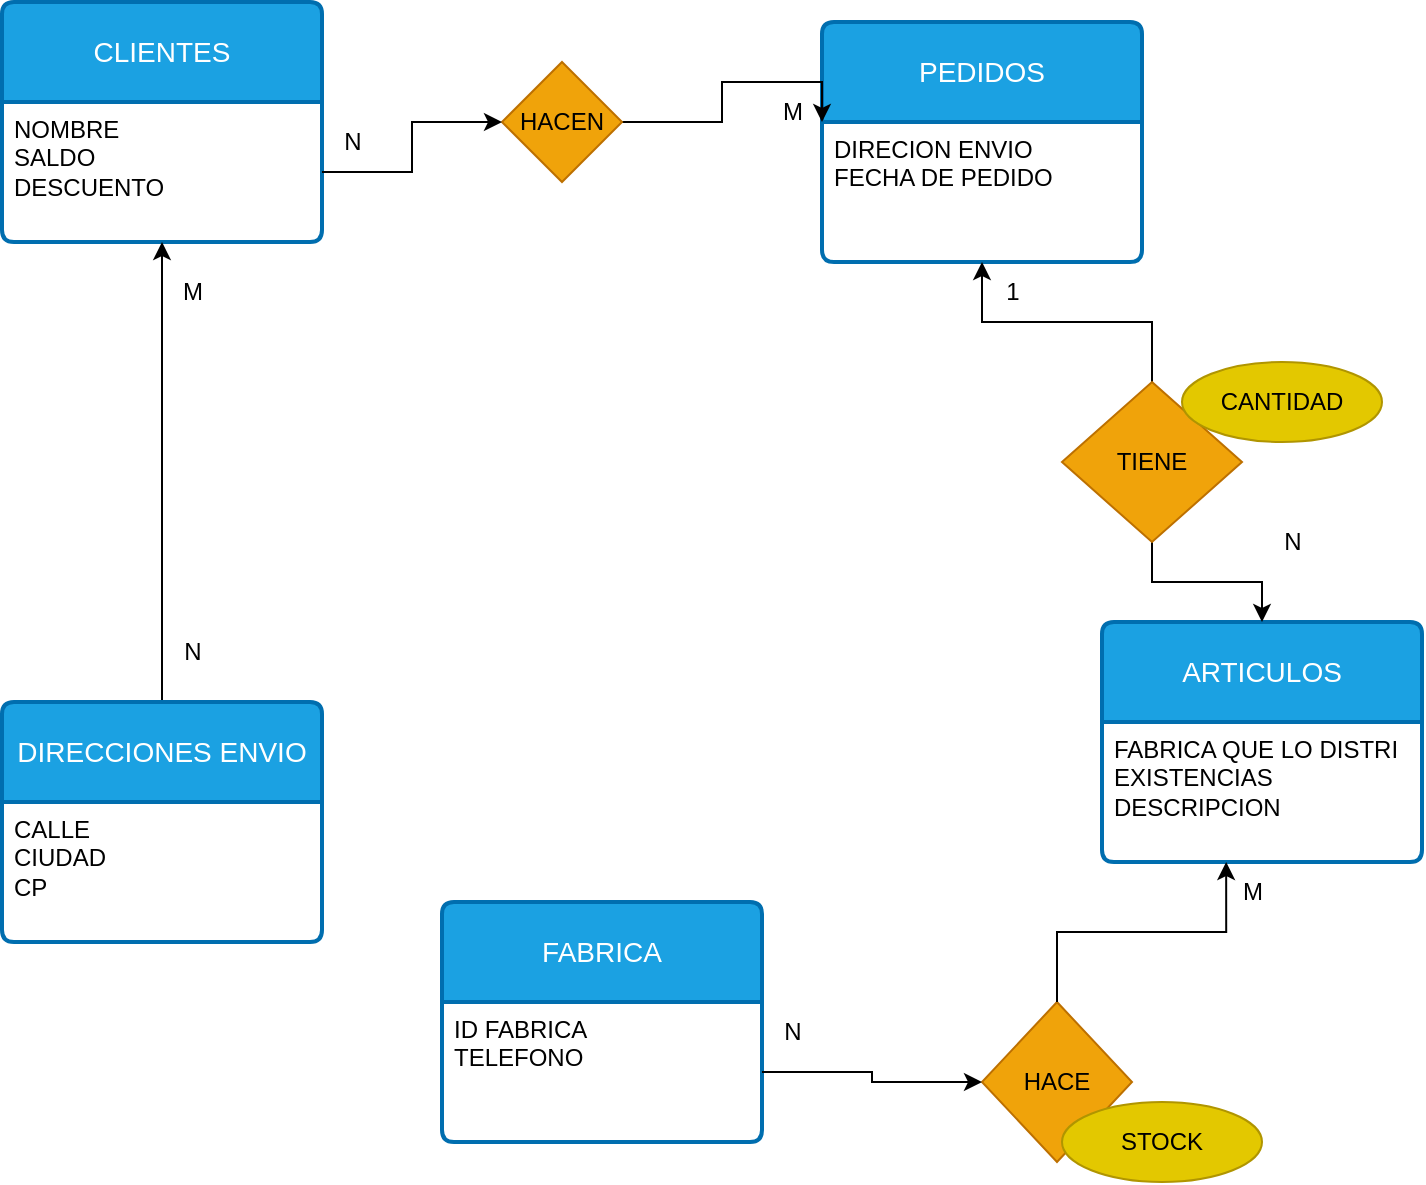 <mxfile version="28.2.5">
  <diagram name="Página-1" id="Ufc4-Xqv4lJa3NVQfzaw">
    <mxGraphModel dx="723" dy="755" grid="1" gridSize="10" guides="1" tooltips="1" connect="1" arrows="1" fold="1" page="1" pageScale="1" pageWidth="827" pageHeight="1169" math="0" shadow="0">
      <root>
        <mxCell id="0" />
        <mxCell id="1" parent="0" />
        <mxCell id="a-7lwsuByqQ0HPVXCKsS-1" value="CLIENTES" style="swimlane;childLayout=stackLayout;horizontal=1;startSize=50;horizontalStack=0;rounded=1;fontSize=14;fontStyle=0;strokeWidth=2;resizeParent=0;resizeLast=1;shadow=0;dashed=0;align=center;arcSize=4;whiteSpace=wrap;html=1;fillColor=#1ba1e2;fontColor=#ffffff;strokeColor=#006EAF;" vertex="1" parent="1">
          <mxGeometry x="50" y="30" width="160" height="120" as="geometry" />
        </mxCell>
        <mxCell id="a-7lwsuByqQ0HPVXCKsS-2" value="&lt;div&gt;NOMBRE&lt;/div&gt;&lt;div&gt;SALDO&lt;/div&gt;&lt;div&gt;DESCUENTO&lt;/div&gt;" style="align=left;strokeColor=none;fillColor=none;spacingLeft=4;spacingRight=4;fontSize=12;verticalAlign=top;resizable=0;rotatable=0;part=1;html=1;whiteSpace=wrap;" vertex="1" parent="a-7lwsuByqQ0HPVXCKsS-1">
          <mxGeometry y="50" width="160" height="70" as="geometry" />
        </mxCell>
        <mxCell id="a-7lwsuByqQ0HPVXCKsS-3" value="ARTICULOS" style="swimlane;childLayout=stackLayout;horizontal=1;startSize=50;horizontalStack=0;rounded=1;fontSize=14;fontStyle=0;strokeWidth=2;resizeParent=0;resizeLast=1;shadow=0;dashed=0;align=center;arcSize=4;whiteSpace=wrap;html=1;fillColor=#1ba1e2;fontColor=#ffffff;strokeColor=#006EAF;" vertex="1" parent="1">
          <mxGeometry x="600" y="340" width="160" height="120" as="geometry" />
        </mxCell>
        <mxCell id="a-7lwsuByqQ0HPVXCKsS-4" value="&lt;div&gt;FABRICA QUE LO DISTRI&lt;/div&gt;&lt;div&gt;EXISTENCIAS&lt;/div&gt;&lt;div&gt;DESCRIPCION&lt;/div&gt;" style="align=left;strokeColor=none;fillColor=none;spacingLeft=4;spacingRight=4;fontSize=12;verticalAlign=top;resizable=0;rotatable=0;part=1;html=1;whiteSpace=wrap;" vertex="1" parent="a-7lwsuByqQ0HPVXCKsS-3">
          <mxGeometry y="50" width="160" height="70" as="geometry" />
        </mxCell>
        <mxCell id="a-7lwsuByqQ0HPVXCKsS-5" value="PEDIDOS" style="swimlane;childLayout=stackLayout;horizontal=1;startSize=50;horizontalStack=0;rounded=1;fontSize=14;fontStyle=0;strokeWidth=2;resizeParent=0;resizeLast=1;shadow=0;dashed=0;align=center;arcSize=4;whiteSpace=wrap;html=1;fillColor=#1ba1e2;fontColor=#ffffff;strokeColor=#006EAF;" vertex="1" parent="1">
          <mxGeometry x="460" y="40" width="160" height="120" as="geometry" />
        </mxCell>
        <mxCell id="a-7lwsuByqQ0HPVXCKsS-6" value="&lt;div&gt;DIRECION ENVIO&lt;/div&gt;&lt;div&gt;FECHA DE PEDIDO&lt;/div&gt;" style="align=left;strokeColor=none;fillColor=none;spacingLeft=4;spacingRight=4;fontSize=12;verticalAlign=top;resizable=0;rotatable=0;part=1;html=1;whiteSpace=wrap;" vertex="1" parent="a-7lwsuByqQ0HPVXCKsS-5">
          <mxGeometry y="50" width="160" height="70" as="geometry" />
        </mxCell>
        <mxCell id="a-7lwsuByqQ0HPVXCKsS-9" style="edgeStyle=orthogonalEdgeStyle;rounded=0;orthogonalLoop=1;jettySize=auto;html=1;entryX=0.5;entryY=1;entryDx=0;entryDy=0;" edge="1" parent="1" source="a-7lwsuByqQ0HPVXCKsS-7" target="a-7lwsuByqQ0HPVXCKsS-1">
          <mxGeometry relative="1" as="geometry" />
        </mxCell>
        <mxCell id="a-7lwsuByqQ0HPVXCKsS-7" value="DIRECCIONES ENVIO" style="swimlane;childLayout=stackLayout;horizontal=1;startSize=50;horizontalStack=0;rounded=1;fontSize=14;fontStyle=0;strokeWidth=2;resizeParent=0;resizeLast=1;shadow=0;dashed=0;align=center;arcSize=4;whiteSpace=wrap;html=1;fillColor=#1ba1e2;fontColor=#ffffff;strokeColor=#006EAF;" vertex="1" parent="1">
          <mxGeometry x="50" y="380" width="160" height="120" as="geometry" />
        </mxCell>
        <mxCell id="a-7lwsuByqQ0HPVXCKsS-8" value="&lt;div&gt;CALLE&lt;/div&gt;&lt;div&gt;CIUDAD&lt;/div&gt;&lt;div&gt;CP&lt;/div&gt;" style="align=left;strokeColor=none;fillColor=none;spacingLeft=4;spacingRight=4;fontSize=12;verticalAlign=top;resizable=0;rotatable=0;part=1;html=1;whiteSpace=wrap;" vertex="1" parent="a-7lwsuByqQ0HPVXCKsS-7">
          <mxGeometry y="50" width="160" height="70" as="geometry" />
        </mxCell>
        <mxCell id="a-7lwsuByqQ0HPVXCKsS-10" value="M" style="text;html=1;align=center;verticalAlign=middle;resizable=0;points=[];autosize=1;strokeColor=none;fillColor=none;" vertex="1" parent="1">
          <mxGeometry x="130" y="160" width="30" height="30" as="geometry" />
        </mxCell>
        <mxCell id="a-7lwsuByqQ0HPVXCKsS-11" value="N" style="text;html=1;align=center;verticalAlign=middle;resizable=0;points=[];autosize=1;strokeColor=none;fillColor=none;" vertex="1" parent="1">
          <mxGeometry x="130" y="340" width="30" height="30" as="geometry" />
        </mxCell>
        <mxCell id="a-7lwsuByqQ0HPVXCKsS-13" style="edgeStyle=orthogonalEdgeStyle;rounded=0;orthogonalLoop=1;jettySize=auto;html=1;entryX=0.5;entryY=0;entryDx=0;entryDy=0;" edge="1" parent="1" source="a-7lwsuByqQ0HPVXCKsS-12" target="a-7lwsuByqQ0HPVXCKsS-3">
          <mxGeometry relative="1" as="geometry" />
        </mxCell>
        <mxCell id="a-7lwsuByqQ0HPVXCKsS-14" style="edgeStyle=orthogonalEdgeStyle;rounded=0;orthogonalLoop=1;jettySize=auto;html=1;entryX=0.5;entryY=1;entryDx=0;entryDy=0;" edge="1" parent="1" source="a-7lwsuByqQ0HPVXCKsS-12" target="a-7lwsuByqQ0HPVXCKsS-6">
          <mxGeometry relative="1" as="geometry" />
        </mxCell>
        <mxCell id="a-7lwsuByqQ0HPVXCKsS-12" value="TIENE" style="rhombus;whiteSpace=wrap;html=1;fillColor=#f0a30a;fontColor=#000000;strokeColor=#BD7000;" vertex="1" parent="1">
          <mxGeometry x="580" y="220" width="90" height="80" as="geometry" />
        </mxCell>
        <mxCell id="a-7lwsuByqQ0HPVXCKsS-15" value="1" style="text;html=1;align=center;verticalAlign=middle;resizable=0;points=[];autosize=1;strokeColor=none;fillColor=none;" vertex="1" parent="1">
          <mxGeometry x="540" y="160" width="30" height="30" as="geometry" />
        </mxCell>
        <mxCell id="a-7lwsuByqQ0HPVXCKsS-16" value="N" style="text;html=1;align=center;verticalAlign=middle;resizable=0;points=[];autosize=1;strokeColor=none;fillColor=none;" vertex="1" parent="1">
          <mxGeometry x="680" y="285" width="30" height="30" as="geometry" />
        </mxCell>
        <mxCell id="a-7lwsuByqQ0HPVXCKsS-19" style="edgeStyle=orthogonalEdgeStyle;rounded=0;orthogonalLoop=1;jettySize=auto;html=1;entryX=0;entryY=0;entryDx=0;entryDy=0;" edge="1" parent="1" source="a-7lwsuByqQ0HPVXCKsS-17" target="a-7lwsuByqQ0HPVXCKsS-6">
          <mxGeometry relative="1" as="geometry" />
        </mxCell>
        <mxCell id="a-7lwsuByqQ0HPVXCKsS-17" value="HACEN" style="rhombus;whiteSpace=wrap;html=1;fillColor=#f0a30a;fontColor=#000000;strokeColor=#BD7000;" vertex="1" parent="1">
          <mxGeometry x="300" y="60" width="60" height="60" as="geometry" />
        </mxCell>
        <mxCell id="a-7lwsuByqQ0HPVXCKsS-18" style="edgeStyle=orthogonalEdgeStyle;rounded=0;orthogonalLoop=1;jettySize=auto;html=1;entryX=0;entryY=0.5;entryDx=0;entryDy=0;" edge="1" parent="1" source="a-7lwsuByqQ0HPVXCKsS-2" target="a-7lwsuByqQ0HPVXCKsS-17">
          <mxGeometry relative="1" as="geometry" />
        </mxCell>
        <mxCell id="a-7lwsuByqQ0HPVXCKsS-20" value="N" style="text;html=1;align=center;verticalAlign=middle;resizable=0;points=[];autosize=1;strokeColor=none;fillColor=none;" vertex="1" parent="1">
          <mxGeometry x="210" y="85" width="30" height="30" as="geometry" />
        </mxCell>
        <mxCell id="a-7lwsuByqQ0HPVXCKsS-21" value="M" style="text;html=1;align=center;verticalAlign=middle;resizable=0;points=[];autosize=1;strokeColor=none;fillColor=none;" vertex="1" parent="1">
          <mxGeometry x="430" y="70" width="30" height="30" as="geometry" />
        </mxCell>
        <mxCell id="a-7lwsuByqQ0HPVXCKsS-22" value="FABRICA" style="swimlane;childLayout=stackLayout;horizontal=1;startSize=50;horizontalStack=0;rounded=1;fontSize=14;fontStyle=0;strokeWidth=2;resizeParent=0;resizeLast=1;shadow=0;dashed=0;align=center;arcSize=4;whiteSpace=wrap;html=1;fillColor=#1ba1e2;fontColor=#ffffff;strokeColor=#006EAF;" vertex="1" parent="1">
          <mxGeometry x="270" y="480" width="160" height="120" as="geometry" />
        </mxCell>
        <mxCell id="a-7lwsuByqQ0HPVXCKsS-23" value="&lt;div&gt;ID FABRICA&lt;/div&gt;&lt;div&gt;TELEFONO&lt;/div&gt;&lt;div&gt;&lt;br&gt;&lt;/div&gt;" style="align=left;strokeColor=none;fillColor=none;spacingLeft=4;spacingRight=4;fontSize=12;verticalAlign=top;resizable=0;rotatable=0;part=1;html=1;whiteSpace=wrap;" vertex="1" parent="a-7lwsuByqQ0HPVXCKsS-22">
          <mxGeometry y="50" width="160" height="70" as="geometry" />
        </mxCell>
        <mxCell id="a-7lwsuByqQ0HPVXCKsS-24" value="HACE" style="rhombus;whiteSpace=wrap;html=1;fillColor=#f0a30a;fontColor=#000000;strokeColor=#BD7000;" vertex="1" parent="1">
          <mxGeometry x="540" y="530" width="75" height="80" as="geometry" />
        </mxCell>
        <mxCell id="a-7lwsuByqQ0HPVXCKsS-25" style="edgeStyle=orthogonalEdgeStyle;rounded=0;orthogonalLoop=1;jettySize=auto;html=1;entryX=0;entryY=0.5;entryDx=0;entryDy=0;" edge="1" parent="1" source="a-7lwsuByqQ0HPVXCKsS-23" target="a-7lwsuByqQ0HPVXCKsS-24">
          <mxGeometry relative="1" as="geometry" />
        </mxCell>
        <mxCell id="a-7lwsuByqQ0HPVXCKsS-26" style="edgeStyle=orthogonalEdgeStyle;rounded=0;orthogonalLoop=1;jettySize=auto;html=1;entryX=0.388;entryY=1;entryDx=0;entryDy=0;entryPerimeter=0;" edge="1" parent="1" source="a-7lwsuByqQ0HPVXCKsS-24" target="a-7lwsuByqQ0HPVXCKsS-4">
          <mxGeometry relative="1" as="geometry" />
        </mxCell>
        <mxCell id="a-7lwsuByqQ0HPVXCKsS-27" value="N" style="text;html=1;align=center;verticalAlign=middle;resizable=0;points=[];autosize=1;strokeColor=none;fillColor=none;" vertex="1" parent="1">
          <mxGeometry x="430" y="530" width="30" height="30" as="geometry" />
        </mxCell>
        <mxCell id="a-7lwsuByqQ0HPVXCKsS-28" value="M" style="text;html=1;align=center;verticalAlign=middle;resizable=0;points=[];autosize=1;strokeColor=none;fillColor=none;" vertex="1" parent="1">
          <mxGeometry x="660" y="460" width="30" height="30" as="geometry" />
        </mxCell>
        <mxCell id="a-7lwsuByqQ0HPVXCKsS-29" value="CANTIDAD" style="ellipse;whiteSpace=wrap;html=1;align=center;fillColor=#e3c800;fontColor=#000000;strokeColor=#B09500;" vertex="1" parent="1">
          <mxGeometry x="640" y="210" width="100" height="40" as="geometry" />
        </mxCell>
        <mxCell id="a-7lwsuByqQ0HPVXCKsS-30" value="STOCK" style="ellipse;whiteSpace=wrap;html=1;align=center;fillColor=#e3c800;fontColor=#000000;strokeColor=#B09500;" vertex="1" parent="1">
          <mxGeometry x="580" y="580" width="100" height="40" as="geometry" />
        </mxCell>
      </root>
    </mxGraphModel>
  </diagram>
</mxfile>
